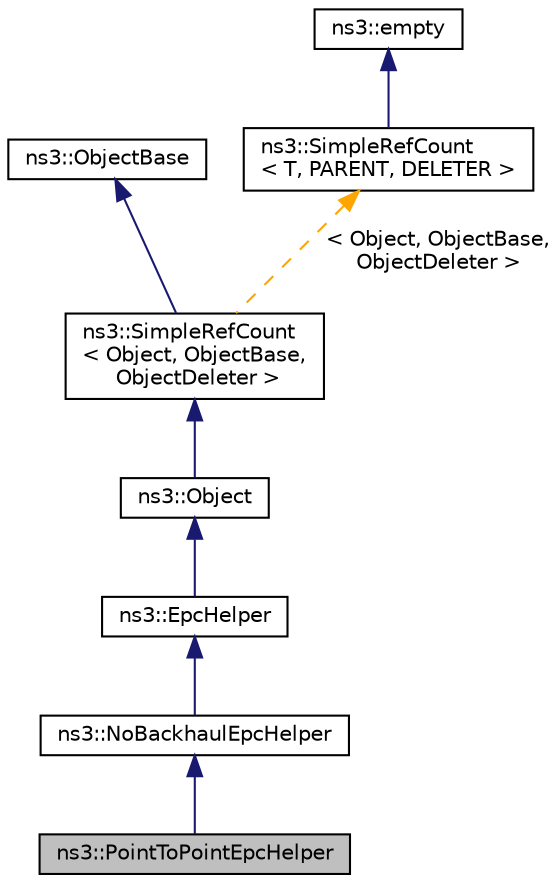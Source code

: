 digraph "ns3::PointToPointEpcHelper"
{
 // LATEX_PDF_SIZE
  edge [fontname="Helvetica",fontsize="10",labelfontname="Helvetica",labelfontsize="10"];
  node [fontname="Helvetica",fontsize="10",shape=record];
  Node1 [label="ns3::PointToPointEpcHelper",height=0.2,width=0.4,color="black", fillcolor="grey75", style="filled", fontcolor="black",tooltip="Create an EPC network with PointToPoint links in the backhaul network."];
  Node2 -> Node1 [dir="back",color="midnightblue",fontsize="10",style="solid",fontname="Helvetica"];
  Node2 [label="ns3::NoBackhaulEpcHelper",height=0.2,width=0.4,color="black", fillcolor="white", style="filled",URL="$classns3_1_1_no_backhaul_epc_helper.html",tooltip="Create an EPC network with PointToPoint links between the core network nodes."];
  Node3 -> Node2 [dir="back",color="midnightblue",fontsize="10",style="solid",fontname="Helvetica"];
  Node3 [label="ns3::EpcHelper",height=0.2,width=0.4,color="black", fillcolor="white", style="filled",URL="$classns3_1_1_epc_helper.html",tooltip="Base helper class to handle the creation of the EPC entities."];
  Node4 -> Node3 [dir="back",color="midnightblue",fontsize="10",style="solid",fontname="Helvetica"];
  Node4 [label="ns3::Object",height=0.2,width=0.4,color="black", fillcolor="white", style="filled",URL="$classns3_1_1_object.html",tooltip="A base class which provides memory management and object aggregation."];
  Node5 -> Node4 [dir="back",color="midnightblue",fontsize="10",style="solid",fontname="Helvetica"];
  Node5 [label="ns3::SimpleRefCount\l\< Object, ObjectBase,\l ObjectDeleter \>",height=0.2,width=0.4,color="black", fillcolor="white", style="filled",URL="$classns3_1_1_simple_ref_count.html",tooltip=" "];
  Node6 -> Node5 [dir="back",color="midnightblue",fontsize="10",style="solid",fontname="Helvetica"];
  Node6 [label="ns3::ObjectBase",height=0.2,width=0.4,color="black", fillcolor="white", style="filled",URL="$classns3_1_1_object_base.html",tooltip="Anchor the ns-3 type and attribute system."];
  Node7 -> Node5 [dir="back",color="orange",fontsize="10",style="dashed",label=" \< Object, ObjectBase,\l ObjectDeleter \>" ,fontname="Helvetica"];
  Node7 [label="ns3::SimpleRefCount\l\< T, PARENT, DELETER \>",height=0.2,width=0.4,color="black", fillcolor="white", style="filled",URL="$classns3_1_1_simple_ref_count.html",tooltip="A template-based reference counting class."];
  Node8 -> Node7 [dir="back",color="midnightblue",fontsize="10",style="solid",fontname="Helvetica"];
  Node8 [label="ns3::empty",height=0.2,width=0.4,color="black", fillcolor="white", style="filled",URL="$classns3_1_1empty.html",tooltip="make Callback use a separate empty type"];
}
